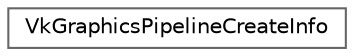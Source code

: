 digraph "类继承关系图"
{
 // LATEX_PDF_SIZE
  bgcolor="transparent";
  edge [fontname=Helvetica,fontsize=10,labelfontname=Helvetica,labelfontsize=10];
  node [fontname=Helvetica,fontsize=10,shape=box,height=0.2,width=0.4];
  rankdir="LR";
  Node0 [id="Node000000",label="VkGraphicsPipelineCreateInfo",height=0.2,width=0.4,color="grey40", fillcolor="white", style="filled",URL="$struct_vk_graphics_pipeline_create_info.html",tooltip=" "];
}

